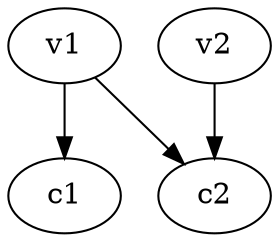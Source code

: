 strict digraph  {
c1;
c2;
v1;
v2;
v1 -> c2  [weight=1];
v1 -> c1  [weight=1];
v2 -> c2  [weight=1];
}

